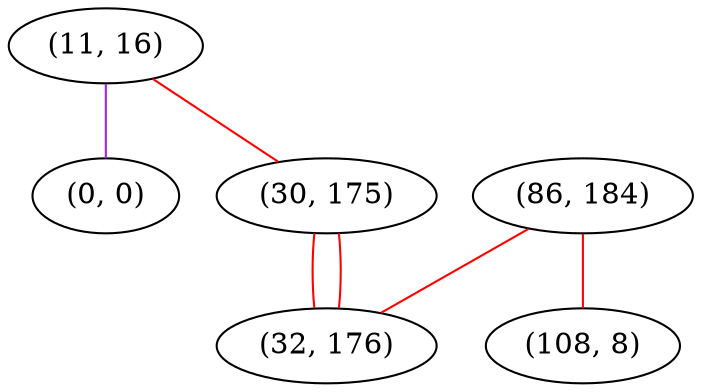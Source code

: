 graph "" {
"(11, 16)";
"(0, 0)";
"(30, 175)";
"(86, 184)";
"(32, 176)";
"(108, 8)";
"(11, 16)" -- "(0, 0)"  [color=purple, key=0, weight=4];
"(11, 16)" -- "(30, 175)"  [color=red, key=0, weight=1];
"(30, 175)" -- "(32, 176)"  [color=red, key=0, weight=1];
"(30, 175)" -- "(32, 176)"  [color=red, key=1, weight=1];
"(86, 184)" -- "(32, 176)"  [color=red, key=0, weight=1];
"(86, 184)" -- "(108, 8)"  [color=red, key=0, weight=1];
}
